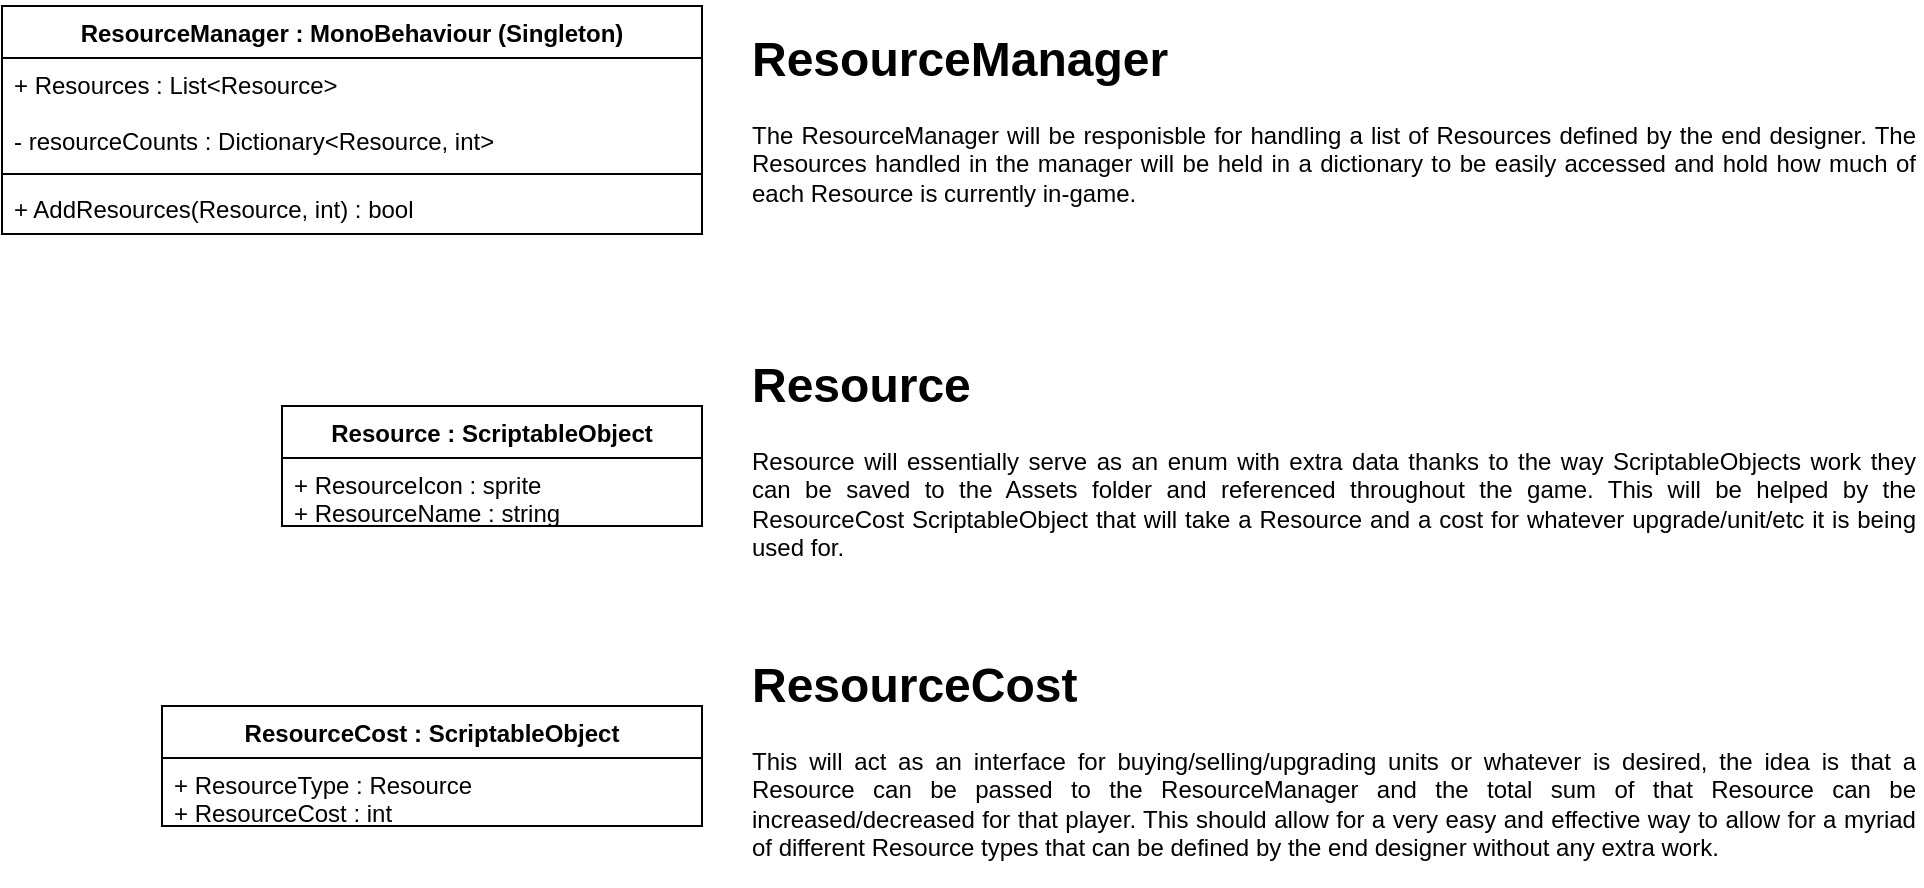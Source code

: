 <mxfile version="12.9.9" type="device"><diagram id="bfmQQsPij13KiJ4GpIvL" name="Page-1"><mxGraphModel dx="1278" dy="2048" grid="1" gridSize="10" guides="1" tooltips="1" connect="1" arrows="1" fold="1" page="1" pageScale="1" pageWidth="850" pageHeight="1100" math="0" shadow="0"><root><mxCell id="0"/><mxCell id="1" parent="0"/><mxCell id="dmEZkgmzAAO3sCtrSbK4-1" value="&lt;h1&gt;ResourceManager&lt;/h1&gt;&lt;p style=&quot;text-align: justify&quot;&gt;The ResourceManager will be responisble for handling a list of Resources defined by the end designer. The Resources handled in the manager will be held in a dictionary to be easily accessed and hold how much of each Resource is currently in-game.&amp;nbsp; &amp;nbsp;&lt;/p&gt;" style="text;html=1;strokeColor=none;fillColor=none;spacing=5;spacingTop=-20;whiteSpace=wrap;overflow=hidden;rounded=0;" parent="1" vertex="1"><mxGeometry x="795" y="-1043" width="590" height="100" as="geometry"/></mxCell><mxCell id="dmEZkgmzAAO3sCtrSbK4-2" value="&lt;h1&gt;Resource&lt;/h1&gt;&lt;p style=&quot;text-align: justify&quot;&gt;Resource will essentially serve as an enum with extra data thanks to the way ScriptableObjects work they can be saved to the Assets folder and referenced throughout the game. This will be helped by the ResourceCost ScriptableObject that will take a Resource and a cost for whatever upgrade/unit/etc it is being used for.&lt;/p&gt;" style="text;html=1;strokeColor=none;fillColor=none;spacing=5;spacingTop=-20;whiteSpace=wrap;overflow=hidden;rounded=0;" parent="1" vertex="1"><mxGeometry x="795" y="-880" width="590" height="120" as="geometry"/></mxCell><mxCell id="dmEZkgmzAAO3sCtrSbK4-3" value="&lt;h1&gt;ResourceCost&lt;/h1&gt;&lt;p style=&quot;text-align: justify&quot;&gt;This will act as an interface for buying/selling/upgrading units or whatever is desired, the idea is that a Resource can be passed to the ResourceManager and the total sum of that Resource can be increased/decreased for that player. This should allow for a very easy and effective way to allow for a myriad of different Resource types that can be defined by the end designer without any extra work.&lt;/p&gt;" style="text;html=1;strokeColor=none;fillColor=none;spacing=5;spacingTop=-20;whiteSpace=wrap;overflow=hidden;rounded=0;" parent="1" vertex="1"><mxGeometry x="795" y="-730" width="590" height="120" as="geometry"/></mxCell><mxCell id="fgbvwRmSjI82wMOBUiPh-9" value="ResourceManager : MonoBehaviour (Singleton)" style="swimlane;fontStyle=1;align=center;verticalAlign=top;childLayout=stackLayout;horizontal=1;startSize=26;horizontalStack=0;resizeParent=1;resizeParentMax=0;resizeLast=0;collapsible=1;marginBottom=0;" parent="1" vertex="1"><mxGeometry x="425" y="-1050" width="350" height="114" as="geometry"/></mxCell><mxCell id="fgbvwRmSjI82wMOBUiPh-10" value="+ Resources : List&lt;Resource&gt;&#10;&#10;- resourceCounts : Dictionary&lt;Resource, int&gt;" style="text;strokeColor=none;fillColor=none;align=left;verticalAlign=top;spacingLeft=4;spacingRight=4;overflow=hidden;rotatable=0;points=[[0,0.5],[1,0.5]];portConstraint=eastwest;" parent="fgbvwRmSjI82wMOBUiPh-9" vertex="1"><mxGeometry y="26" width="350" height="54" as="geometry"/></mxCell><mxCell id="fgbvwRmSjI82wMOBUiPh-11" value="" style="line;strokeWidth=1;fillColor=none;align=left;verticalAlign=middle;spacingTop=-1;spacingLeft=3;spacingRight=3;rotatable=0;labelPosition=right;points=[];portConstraint=eastwest;" parent="fgbvwRmSjI82wMOBUiPh-9" vertex="1"><mxGeometry y="80" width="350" height="8" as="geometry"/></mxCell><mxCell id="fgbvwRmSjI82wMOBUiPh-12" value="+ AddResources(Resource, int) : bool" style="text;strokeColor=none;fillColor=none;align=left;verticalAlign=top;spacingLeft=4;spacingRight=4;overflow=hidden;rotatable=0;points=[[0,0.5],[1,0.5]];portConstraint=eastwest;" parent="fgbvwRmSjI82wMOBUiPh-9" vertex="1"><mxGeometry y="88" width="350" height="26" as="geometry"/></mxCell><mxCell id="fgbvwRmSjI82wMOBUiPh-5" value="ResourceCost : ScriptableObject" style="swimlane;fontStyle=1;align=center;verticalAlign=top;childLayout=stackLayout;horizontal=1;startSize=26;horizontalStack=0;resizeParent=1;resizeParentMax=0;resizeLast=0;collapsible=1;marginBottom=0;" parent="1" vertex="1"><mxGeometry x="505" y="-700" width="270" height="60" as="geometry"><mxRectangle x="370" y="-210" width="220" height="26" as="alternateBounds"/></mxGeometry></mxCell><mxCell id="fgbvwRmSjI82wMOBUiPh-6" value="+ ResourceType : Resource &#10;+ ResourceCost : int" style="text;strokeColor=none;fillColor=none;align=left;verticalAlign=top;spacingLeft=4;spacingRight=4;overflow=hidden;rotatable=0;points=[[0,0.5],[1,0.5]];portConstraint=eastwest;" parent="fgbvwRmSjI82wMOBUiPh-5" vertex="1"><mxGeometry y="26" width="270" height="34" as="geometry"/></mxCell><mxCell id="fgbvwRmSjI82wMOBUiPh-1" value="Resource : ScriptableObject" style="swimlane;fontStyle=1;align=center;verticalAlign=top;childLayout=stackLayout;horizontal=1;startSize=26;horizontalStack=0;resizeParent=1;resizeParentMax=0;resizeLast=0;collapsible=1;marginBottom=0;" parent="1" vertex="1"><mxGeometry x="565" y="-850" width="210" height="60" as="geometry"/></mxCell><mxCell id="fgbvwRmSjI82wMOBUiPh-2" value="+ ResourceIcon : sprite&#10;+ ResourceName : string" style="text;strokeColor=none;fillColor=none;align=left;verticalAlign=top;spacingLeft=4;spacingRight=4;overflow=hidden;rotatable=0;points=[[0,0.5],[1,0.5]];portConstraint=eastwest;" parent="fgbvwRmSjI82wMOBUiPh-1" vertex="1"><mxGeometry y="26" width="210" height="34" as="geometry"/></mxCell></root></mxGraphModel></diagram></mxfile>